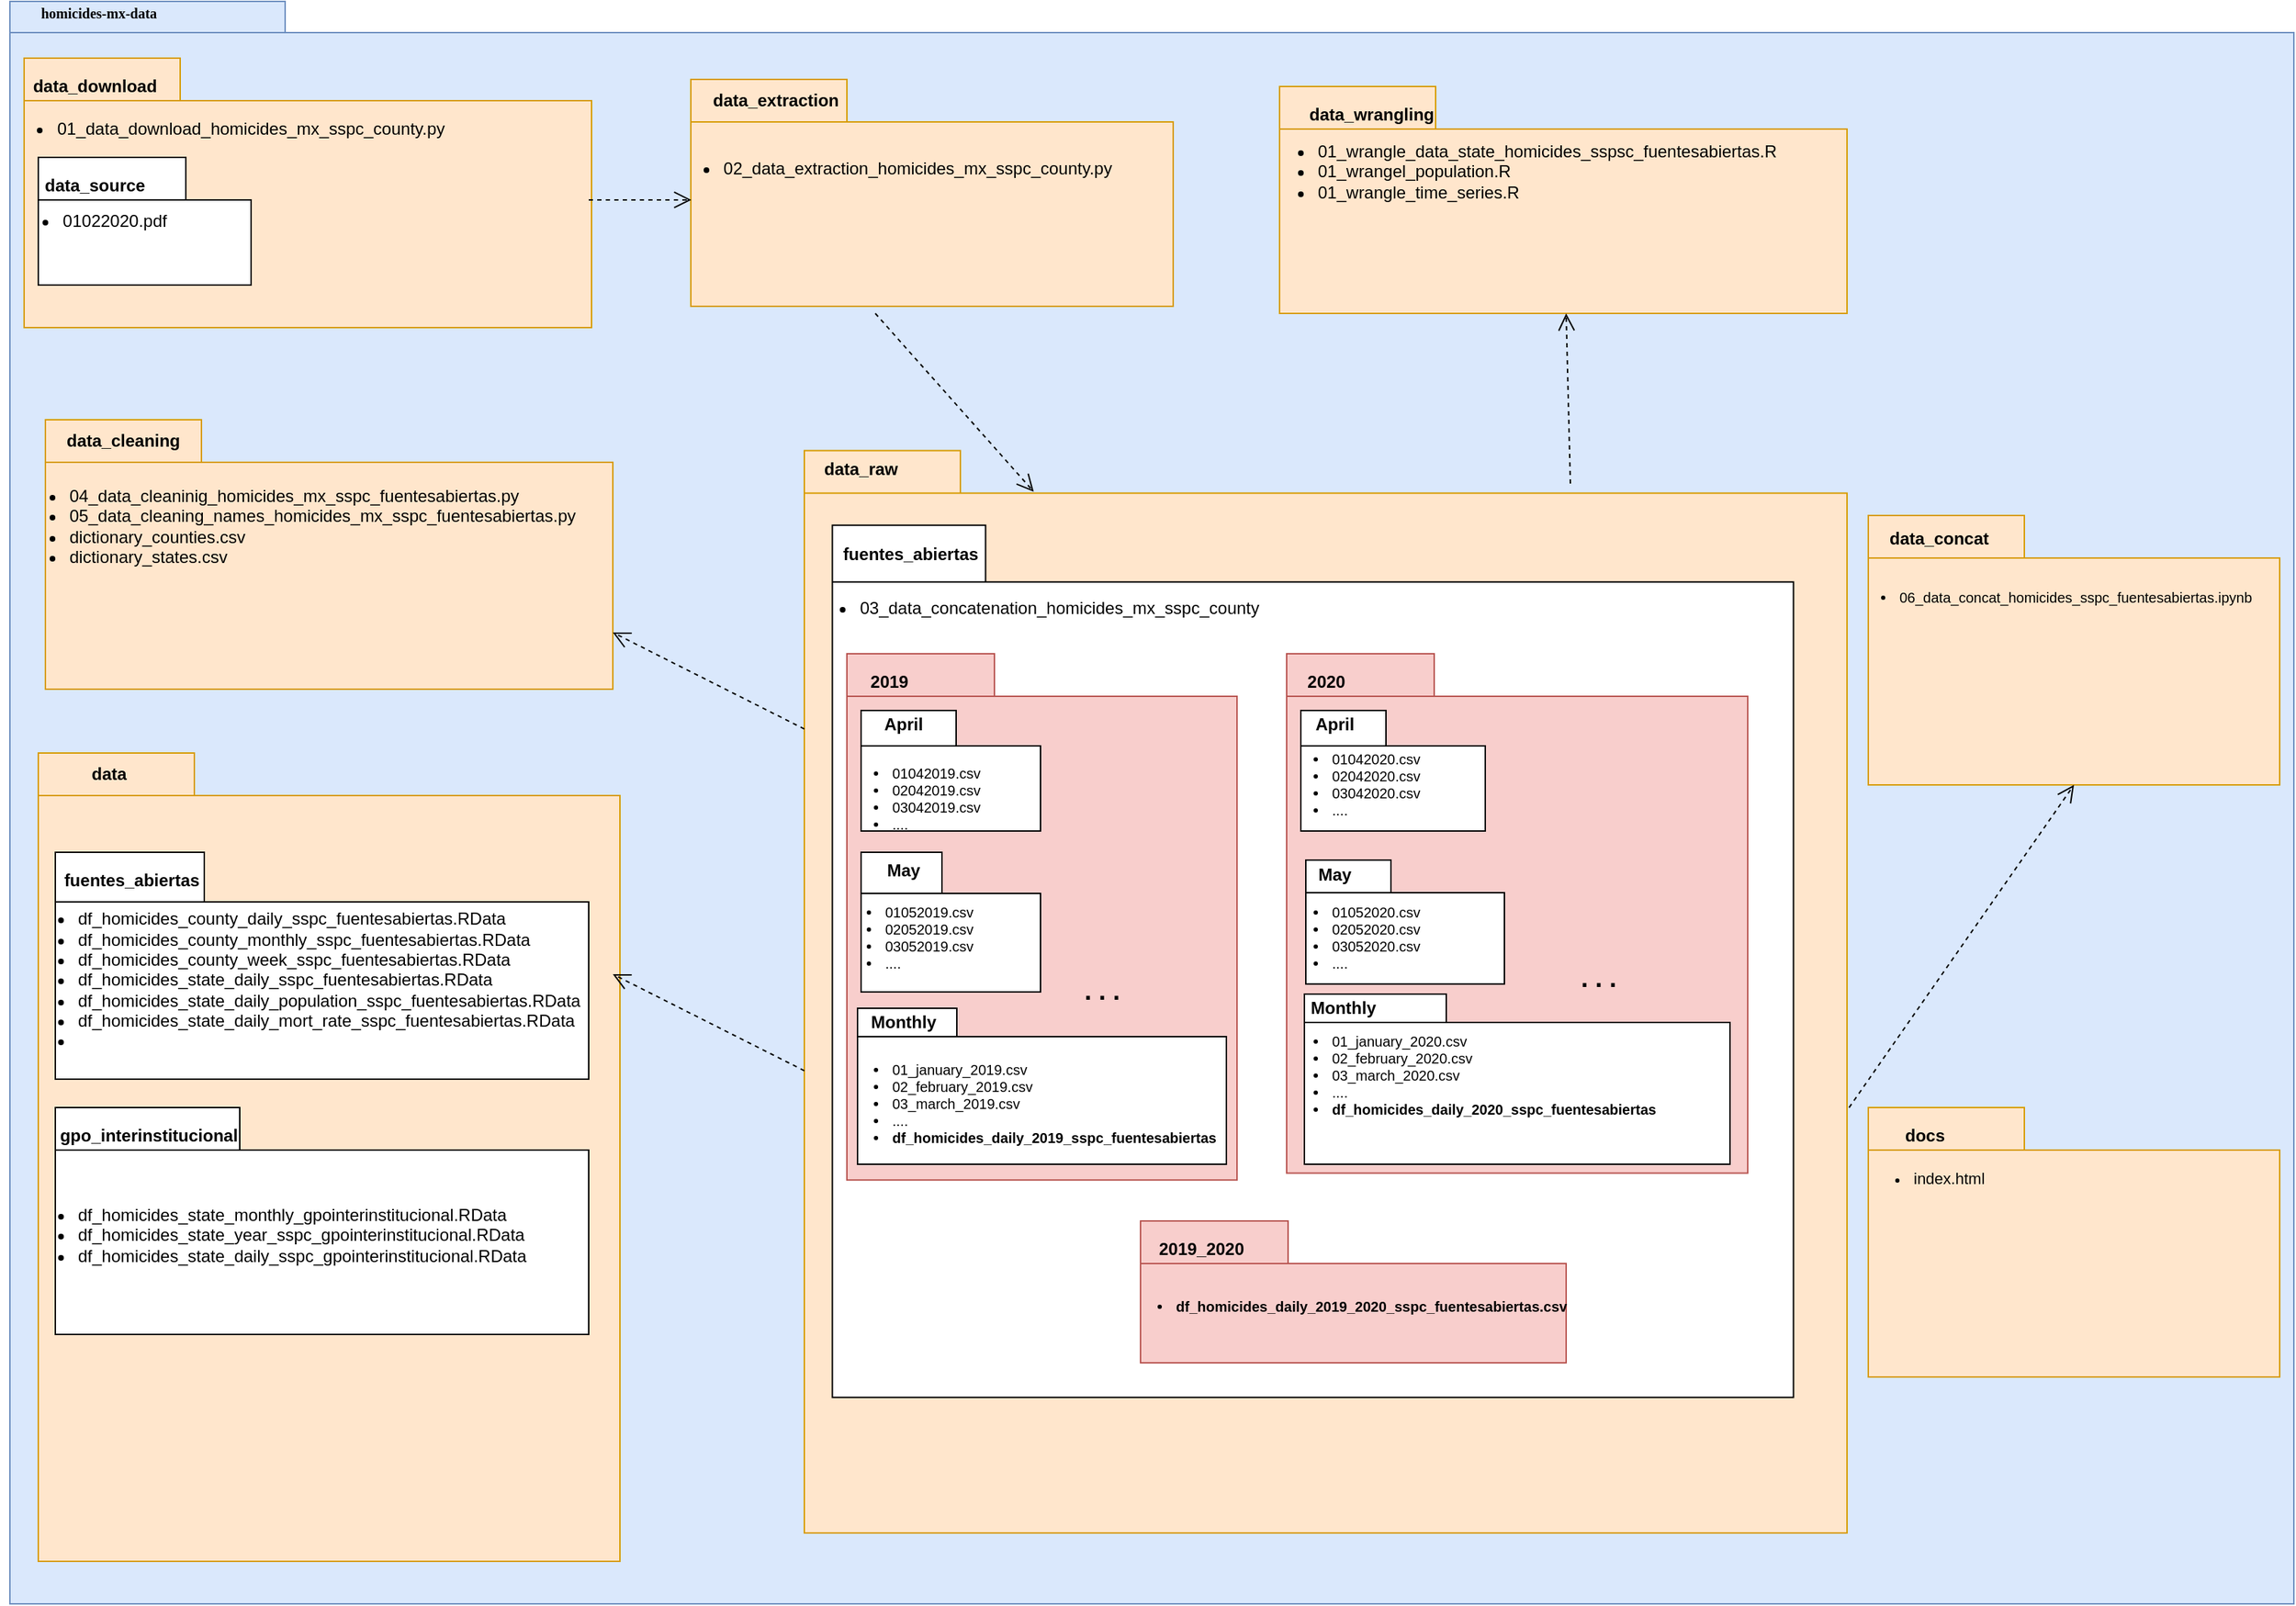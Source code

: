 <mxfile version="13.7.1"><diagram name="Page-1" id="b5b7bab2-c9e2-2cf4-8b2a-24fd1a2a6d21"><mxGraphModel dx="1351" dy="930" grid="1" gridSize="10" guides="1" tooltips="1" connect="1" arrows="1" fold="1" page="1" pageScale="1" pageWidth="827" pageHeight="1169" background="#ffffff" math="0" shadow="0"><root><mxCell id="0"/><mxCell id="1" parent="0"/><mxCell id="6e0c8c40b5770093-72" value="" style="shape=folder;fontStyle=1;spacingTop=10;tabWidth=194;tabHeight=22;tabPosition=left;html=1;rounded=0;shadow=0;comic=0;labelBackgroundColor=none;strokeWidth=1;fillColor=#dae8fc;fontFamily=Verdana;fontSize=10;align=center;strokeColor=#6c8ebf;" parent="1" vertex="1"><mxGeometry x="30" y="30" width="1610" height="1130" as="geometry"/></mxCell><mxCell id="6e0c8c40b5770093-65" style="edgeStyle=none;rounded=0;html=1;dashed=1;labelBackgroundColor=none;startFill=0;endArrow=open;endFill=0;endSize=10;fontFamily=Verdana;fontSize=10;entryX=0.22;entryY=0.038;entryPerimeter=0;entryDx=0;entryDy=0;" parent="1" edge="1" target="vD4ai0mjvqaFifeZC_77-37"><mxGeometry relative="1" as="geometry"><mxPoint x="640" y="250" as="sourcePoint"/><mxPoint x="749.954" y="388.82" as="targetPoint"/><Array as="points"/></mxGeometry></mxCell><mxCell id="6e0c8c40b5770093-70" style="edgeStyle=none;rounded=0;html=1;dashed=1;labelBackgroundColor=none;startFill=0;endArrow=open;endFill=0;endSize=10;fontFamily=Verdana;fontSize=10;exitX=1.003;exitY=0.363;exitPerimeter=0;" parent="1" edge="1"><mxGeometry relative="1" as="geometry"><mxPoint x="873.496" y="896.66" as="sourcePoint"/><mxPoint x="1032.5" y="730.004" as="targetPoint"/></mxGeometry></mxCell><mxCell id="6e0c8c40b5770093-73" value="&lt;b&gt;homicides-mx-data&lt;/b&gt;" style="text;html=1;align=left;verticalAlign=top;spacingTop=-4;fontSize=10;fontFamily=Verdana" parent="1" vertex="1"><mxGeometry x="50" y="30" width="130" height="20" as="geometry"/></mxCell><mxCell id="6e0c8c40b5770093-4" value="" style="shape=folder;fontStyle=1;spacingTop=10;tabWidth=110;tabHeight=30;tabPosition=left;html=1;rounded=0;shadow=0;comic=0;labelBackgroundColor=none;strokeWidth=1;fontFamily=Verdana;fontSize=10;align=center;fillColor=#ffe6cc;strokeColor=#d79b00;" parent="1" vertex="1"><mxGeometry x="40" y="70" width="400" height="190" as="geometry"/></mxCell><mxCell id="vD4ai0mjvqaFifeZC_77-12" value="&lt;ul&gt;&lt;li&gt;01_data_download_homicides_mx_sspc_county.py&lt;/li&gt;&lt;/ul&gt;" style="text;html=1;strokeColor=none;fillColor=none;align=center;verticalAlign=middle;whiteSpace=wrap;rounded=0;" parent="1" vertex="1"><mxGeometry x="160" y="110" width="40" height="20" as="geometry"/></mxCell><mxCell id="vD4ai0mjvqaFifeZC_77-15" value="" style="group" parent="1" vertex="1" connectable="0"><mxGeometry x="50" y="140" width="150" height="90" as="geometry"/></mxCell><mxCell id="vD4ai0mjvqaFifeZC_77-16" value="&lt;div&gt;&lt;br&gt;&lt;/div&gt;&lt;div&gt;&lt;br&gt;&lt;/div&gt;" style="shape=folder;fontStyle=1;spacingTop=10;tabWidth=104;tabHeight=30;tabPosition=left;html=1;rounded=0;shadow=0;comic=0;labelBackgroundColor=none;strokeWidth=1;fontFamily=Verdana;fontSize=10;align=center;" parent="vD4ai0mjvqaFifeZC_77-15" vertex="1"><mxGeometry width="150" height="90" as="geometry"/></mxCell><mxCell id="vD4ai0mjvqaFifeZC_77-27" value="&lt;ul&gt;&lt;li&gt;01022020.pdf&lt;br&gt;&lt;/li&gt;&lt;/ul&gt;" style="text;html=1;strokeColor=none;fillColor=none;align=center;verticalAlign=middle;whiteSpace=wrap;rounded=0;" parent="vD4ai0mjvqaFifeZC_77-15" vertex="1"><mxGeometry x="13.5" y="35" width="40" height="20" as="geometry"/></mxCell><mxCell id="vD4ai0mjvqaFifeZC_77-29" value="&lt;b&gt;data_source&lt;/b&gt;" style="text;html=1;strokeColor=none;fillColor=none;align=center;verticalAlign=middle;whiteSpace=wrap;rounded=0;" parent="vD4ai0mjvqaFifeZC_77-15" vertex="1"><mxGeometry x="20" y="10" width="40" height="20" as="geometry"/></mxCell><mxCell id="vD4ai0mjvqaFifeZC_77-19" value="&lt;b&gt;data_download&lt;/b&gt;" style="text;html=1;strokeColor=none;fillColor=none;align=center;verticalAlign=middle;whiteSpace=wrap;rounded=0;" parent="1" vertex="1"><mxGeometry x="70" y="80" width="40" height="20" as="geometry"/></mxCell><mxCell id="vD4ai0mjvqaFifeZC_77-33" value="" style="shape=folder;fontStyle=1;spacingTop=10;tabWidth=110;tabHeight=30;tabPosition=left;html=1;rounded=0;shadow=0;comic=0;labelBackgroundColor=none;strokeWidth=1;fontFamily=Verdana;fontSize=10;align=center;fillColor=#ffe6cc;strokeColor=#d79b00;" parent="1" vertex="1"><mxGeometry x="510" y="85" width="340" height="160" as="geometry"/></mxCell><mxCell id="vD4ai0mjvqaFifeZC_77-34" value="&lt;b&gt;data_extraction&lt;/b&gt;" style="text;html=1;strokeColor=none;fillColor=none;align=center;verticalAlign=middle;whiteSpace=wrap;rounded=0;" parent="1" vertex="1"><mxGeometry x="550" y="90" width="40" height="20" as="geometry"/></mxCell><mxCell id="vD4ai0mjvqaFifeZC_77-35" value="&lt;br&gt;&lt;ul&gt;&lt;li&gt;02_data_extraction_homicides_mx_sspc_county.py&lt;br&gt;&lt;/li&gt;&lt;/ul&gt;" style="text;html=1;strokeColor=none;fillColor=none;align=center;verticalAlign=middle;whiteSpace=wrap;rounded=0;" parent="1" vertex="1"><mxGeometry x="630" y="130" width="40" height="20" as="geometry"/></mxCell><mxCell id="vD4ai0mjvqaFifeZC_77-37" value="" style="shape=folder;fontStyle=1;spacingTop=10;tabWidth=110;tabHeight=30;tabPosition=left;html=1;rounded=0;shadow=0;comic=0;labelBackgroundColor=none;strokeWidth=1;fontFamily=Verdana;fontSize=10;align=center;fillColor=#ffe6cc;strokeColor=#d79b00;" parent="1" vertex="1"><mxGeometry x="590" y="346.75" width="735" height="763.25" as="geometry"/></mxCell><mxCell id="vD4ai0mjvqaFifeZC_77-39" value="&lt;b&gt;data_raw&lt;/b&gt;" style="text;html=1;strokeColor=none;fillColor=none;align=center;verticalAlign=middle;whiteSpace=wrap;rounded=0;" parent="1" vertex="1"><mxGeometry x="610" y="350" width="40" height="20" as="geometry"/></mxCell><mxCell id="vD4ai0mjvqaFifeZC_77-40" value="" style="group" parent="1" vertex="1" connectable="0"><mxGeometry x="873.5" y="582.5" width="150" height="90" as="geometry"/></mxCell><mxCell id="vD4ai0mjvqaFifeZC_77-42" value="&lt;ul&gt;&lt;li&gt;01022020.pdf&lt;br&gt;&lt;/li&gt;&lt;/ul&gt;" style="text;html=1;strokeColor=none;fillColor=none;align=center;verticalAlign=middle;whiteSpace=wrap;rounded=0;" parent="vD4ai0mjvqaFifeZC_77-40" vertex="1"><mxGeometry x="13.5" y="35" width="40" height="20" as="geometry"/></mxCell><mxCell id="vD4ai0mjvqaFifeZC_77-43" value="&lt;b&gt;data_source&lt;/b&gt;" style="text;html=1;strokeColor=none;fillColor=none;align=center;verticalAlign=middle;whiteSpace=wrap;rounded=0;" parent="vD4ai0mjvqaFifeZC_77-40" vertex="1"><mxGeometry x="20" y="10" width="40" height="20" as="geometry"/></mxCell><mxCell id="igSvPkBAzAAkqw4mpFBx-1" value="&lt;div&gt;&lt;br&gt;&lt;/div&gt;&lt;div&gt;&lt;br&gt;&lt;/div&gt;" style="shape=folder;fontStyle=1;spacingTop=10;tabWidth=108;tabHeight=40;tabPosition=left;html=1;rounded=0;shadow=0;comic=0;labelBackgroundColor=none;strokeWidth=1;fontFamily=Verdana;fontSize=10;align=center;" vertex="1" parent="1"><mxGeometry x="609.75" y="399.38" width="677.5" height="615" as="geometry"/></mxCell><mxCell id="igSvPkBAzAAkqw4mpFBx-2" value="&lt;b&gt;fuentes_abiertas&lt;/b&gt;" style="text;html=1;strokeColor=none;fillColor=none;align=center;verticalAlign=middle;whiteSpace=wrap;rounded=0;" vertex="1" parent="1"><mxGeometry x="645" y="410" width="40" height="20" as="geometry"/></mxCell><mxCell id="igSvPkBAzAAkqw4mpFBx-3" value="&lt;br&gt;&lt;ul&gt;&lt;li&gt;03_data_concatenation_homicides_mx_sspc_county&lt;br&gt;&lt;/li&gt;&lt;/ul&gt;" style="text;html=1;strokeColor=none;fillColor=none;align=center;verticalAlign=middle;whiteSpace=wrap;rounded=0;" vertex="1" parent="1"><mxGeometry x="730" y="440" width="40" height="20" as="geometry"/></mxCell><mxCell id="igSvPkBAzAAkqw4mpFBx-4" value="" style="shape=folder;fontStyle=1;spacingTop=10;tabWidth=104;tabHeight=30;tabPosition=left;html=1;rounded=0;shadow=0;comic=0;labelBackgroundColor=none;strokeWidth=1;fontFamily=Verdana;fontSize=10;align=center;fillColor=#f8cecc;strokeColor=#b85450;" vertex="1" parent="1"><mxGeometry x="620" y="490" width="275" height="371.12" as="geometry"/></mxCell><mxCell id="igSvPkBAzAAkqw4mpFBx-9" value="&lt;b&gt;2019&lt;/b&gt;" style="text;html=1;strokeColor=none;fillColor=none;align=center;verticalAlign=middle;whiteSpace=wrap;rounded=0;" vertex="1" parent="1"><mxGeometry x="630" y="500" width="40" height="20" as="geometry"/></mxCell><mxCell id="igSvPkBAzAAkqw4mpFBx-10" value="&lt;div&gt;&lt;br&gt;&lt;/div&gt;&lt;div&gt;&lt;br&gt;&lt;/div&gt;" style="shape=folder;fontStyle=1;spacingTop=10;tabWidth=67;tabHeight=25;tabPosition=left;html=1;rounded=0;shadow=0;comic=0;labelBackgroundColor=none;strokeWidth=1;fontFamily=Verdana;fontSize=10;align=center;" vertex="1" parent="1"><mxGeometry x="630" y="530" width="126.5" height="85" as="geometry"/></mxCell><mxCell id="igSvPkBAzAAkqw4mpFBx-11" value="April" style="text;html=1;strokeColor=none;fillColor=none;align=center;verticalAlign=middle;whiteSpace=wrap;rounded=0;fontStyle=1" vertex="1" parent="1"><mxGeometry x="640" y="530" width="40" height="20" as="geometry"/></mxCell><mxCell id="igSvPkBAzAAkqw4mpFBx-12" value="&lt;font style=&quot;font-size: 10px&quot;&gt;&lt;br&gt;&lt;/font&gt;&lt;ul style=&quot;font-size: 10px&quot;&gt;&lt;li&gt;&lt;font style=&quot;font-size: 10px&quot;&gt;01042019.csv&lt;/font&gt;&lt;/li&gt;&lt;li&gt;&lt;font style=&quot;font-size: 10px&quot;&gt;02042019.csv&lt;/font&gt;&lt;/li&gt;&lt;li&gt;&lt;font style=&quot;font-size: 10px&quot;&gt;03042019.csv&lt;/font&gt;&lt;/li&gt;&lt;li&gt;&lt;font style=&quot;font-size: 10px&quot;&gt;....&lt;br&gt;&lt;/font&gt;&lt;/li&gt;&lt;/ul&gt;" style="text;html=1;strokeColor=none;fillColor=none;align=left;verticalAlign=middle;whiteSpace=wrap;rounded=0;" vertex="1" parent="1"><mxGeometry x="610" y="575" width="40" height="20" as="geometry"/></mxCell><mxCell id="igSvPkBAzAAkqw4mpFBx-13" value="&lt;div&gt;&lt;br&gt;&lt;/div&gt;&lt;div&gt;&lt;br&gt;&lt;/div&gt;" style="shape=folder;fontStyle=1;spacingTop=10;tabWidth=57;tabHeight=29;tabPosition=left;html=1;rounded=0;shadow=0;comic=0;labelBackgroundColor=none;strokeWidth=1;fontFamily=Verdana;fontSize=10;align=center;" vertex="1" parent="1"><mxGeometry x="630" y="630" width="126.5" height="98.5" as="geometry"/></mxCell><mxCell id="igSvPkBAzAAkqw4mpFBx-14" value="May" style="text;html=1;strokeColor=none;fillColor=none;align=center;verticalAlign=middle;whiteSpace=wrap;rounded=0;fontStyle=1" vertex="1" parent="1"><mxGeometry x="640" y="632.63" width="40" height="20" as="geometry"/></mxCell><mxCell id="igSvPkBAzAAkqw4mpFBx-16" value="&lt;font style=&quot;font-size: 10px&quot;&gt;&lt;br&gt;&lt;/font&gt;&lt;ul style=&quot;font-size: 10px&quot;&gt;&lt;li&gt;&lt;font style=&quot;font-size: 10px&quot;&gt;01052019.csv&lt;/font&gt;&lt;/li&gt;&lt;li&gt;&lt;font style=&quot;font-size: 10px&quot;&gt;02052019.csv&lt;/font&gt;&lt;/li&gt;&lt;li&gt;&lt;font style=&quot;font-size: 10px&quot;&gt;03052019.csv&lt;/font&gt;&lt;/li&gt;&lt;li&gt;&lt;font style=&quot;font-size: 10px&quot;&gt;....&lt;br&gt;&lt;/font&gt;&lt;/li&gt;&lt;/ul&gt;" style="text;html=1;strokeColor=none;fillColor=none;align=left;verticalAlign=middle;whiteSpace=wrap;rounded=0;strokeWidth=10;" vertex="1" parent="1"><mxGeometry x="605" y="672.5" width="40" height="20" as="geometry"/></mxCell><mxCell id="igSvPkBAzAAkqw4mpFBx-18" value="&lt;div&gt;&lt;br&gt;&lt;/div&gt;&lt;div&gt;&lt;br&gt;&lt;/div&gt;" style="shape=folder;fontStyle=1;spacingTop=10;tabWidth=70;tabHeight=20;tabPosition=left;html=1;rounded=0;shadow=0;comic=0;labelBackgroundColor=none;strokeWidth=1;fontFamily=Verdana;fontSize=10;align=center;" vertex="1" parent="1"><mxGeometry x="627.5" y="740" width="260" height="110" as="geometry"/></mxCell><mxCell id="igSvPkBAzAAkqw4mpFBx-22" value="Monthly" style="text;html=1;strokeColor=none;fillColor=none;align=center;verticalAlign=middle;whiteSpace=wrap;rounded=0;fontStyle=1" vertex="1" parent="1"><mxGeometry x="640" y="740" width="40" height="20" as="geometry"/></mxCell><mxCell id="igSvPkBAzAAkqw4mpFBx-23" value="&lt;font style=&quot;font-size: 10px&quot;&gt;&lt;br&gt;&lt;/font&gt;&lt;ul style=&quot;font-size: 10px&quot;&gt;&lt;li&gt;&lt;font style=&quot;font-size: 10px&quot;&gt;01_january_2019.csv&lt;/font&gt;&lt;/li&gt;&lt;li&gt;&lt;font style=&quot;font-size: 10px&quot;&gt;02_february_2019.csv&lt;br&gt;&lt;/font&gt;&lt;/li&gt;&lt;li&gt;&lt;font style=&quot;font-size: 10px&quot;&gt;03_march_2019.csv&lt;br&gt;&lt;/font&gt;&lt;/li&gt;&lt;li&gt;&lt;font style=&quot;font-size: 10px&quot;&gt;....&lt;/font&gt;&lt;/li&gt;&lt;li&gt;&lt;font style=&quot;font-size: 10px&quot;&gt;&lt;b&gt;df_homicides_daily_2019_sspc_fuentesabiertas&lt;/b&gt;&lt;br&gt;&lt;/font&gt;&lt;/li&gt;&lt;/ul&gt;" style="text;html=1;strokeColor=none;fillColor=none;align=left;verticalAlign=middle;whiteSpace=wrap;rounded=0;" vertex="1" parent="1"><mxGeometry x="610" y="790" width="40" height="20" as="geometry"/></mxCell><mxCell id="igSvPkBAzAAkqw4mpFBx-25" value="" style="shape=folder;fontStyle=1;spacingTop=10;tabWidth=104;tabHeight=30;tabPosition=left;html=1;rounded=0;shadow=0;comic=0;labelBackgroundColor=none;strokeWidth=1;fontFamily=Verdana;fontSize=10;align=center;fillColor=#f8cecc;strokeColor=#b85450;" vertex="1" parent="1"><mxGeometry x="930" y="490.0" width="325" height="366.25" as="geometry"/></mxCell><mxCell id="igSvPkBAzAAkqw4mpFBx-26" value="&lt;b&gt;2020&lt;/b&gt;" style="text;html=1;strokeColor=none;fillColor=none;align=center;verticalAlign=middle;whiteSpace=wrap;rounded=0;" vertex="1" parent="1"><mxGeometry x="937.5" y="500" width="40" height="20" as="geometry"/></mxCell><mxCell id="igSvPkBAzAAkqw4mpFBx-27" value="&lt;div&gt;&lt;br&gt;&lt;/div&gt;&lt;div&gt;&lt;br&gt;&lt;/div&gt;" style="shape=folder;fontStyle=1;spacingTop=10;tabWidth=60;tabHeight=25;tabPosition=left;html=1;rounded=0;shadow=0;comic=0;labelBackgroundColor=none;strokeWidth=1;fontFamily=Verdana;fontSize=10;align=center;" vertex="1" parent="1"><mxGeometry x="940" y="530" width="130" height="85" as="geometry"/></mxCell><mxCell id="igSvPkBAzAAkqw4mpFBx-28" value="&lt;font style=&quot;font-size: 10px&quot;&gt;&lt;br&gt;&lt;/font&gt;&lt;ul style=&quot;font-size: 10px&quot;&gt;&lt;li&gt;&lt;font style=&quot;font-size: 10px&quot;&gt;01042020.csv&lt;/font&gt;&lt;/li&gt;&lt;li&gt;&lt;font style=&quot;font-size: 10px&quot;&gt;02042020.csv&lt;/font&gt;&lt;/li&gt;&lt;li&gt;&lt;font style=&quot;font-size: 10px&quot;&gt;03042020.csv&lt;/font&gt;&lt;/li&gt;&lt;li&gt;&lt;font style=&quot;font-size: 10px&quot;&gt;....&lt;br&gt;&lt;/font&gt;&lt;/li&gt;&lt;/ul&gt;" style="text;html=1;strokeColor=none;fillColor=none;align=left;verticalAlign=middle;whiteSpace=wrap;rounded=0;" vertex="1" parent="1"><mxGeometry x="920" y="565" width="40" height="20" as="geometry"/></mxCell><mxCell id="igSvPkBAzAAkqw4mpFBx-29" value="&lt;div&gt;&lt;br&gt;&lt;/div&gt;&lt;div&gt;&lt;br&gt;&lt;/div&gt;" style="shape=folder;fontStyle=1;spacingTop=10;tabWidth=60;tabHeight=23;tabPosition=left;html=1;rounded=0;shadow=0;comic=0;labelBackgroundColor=none;strokeWidth=1;fontFamily=Verdana;fontSize=10;align=center;" vertex="1" parent="1"><mxGeometry x="943.5" y="635.56" width="140" height="87.37" as="geometry"/></mxCell><mxCell id="igSvPkBAzAAkqw4mpFBx-30" value="&lt;font style=&quot;font-size: 10px&quot;&gt;&lt;br&gt;&lt;/font&gt;&lt;ul style=&quot;font-size: 10px&quot;&gt;&lt;li&gt;&lt;font style=&quot;font-size: 10px&quot;&gt;01052020.csv&lt;/font&gt;&lt;/li&gt;&lt;li&gt;&lt;font style=&quot;font-size: 10px&quot;&gt;02052020.csv&lt;/font&gt;&lt;/li&gt;&lt;li&gt;&lt;font style=&quot;font-size: 10px&quot;&gt;03052020.csv&lt;/font&gt;&lt;/li&gt;&lt;li&gt;&lt;font style=&quot;font-size: 10px&quot;&gt;....&lt;br&gt;&lt;/font&gt;&lt;/li&gt;&lt;/ul&gt;" style="text;html=1;strokeColor=none;fillColor=none;align=left;verticalAlign=middle;whiteSpace=wrap;rounded=0;" vertex="1" parent="1"><mxGeometry x="920" y="672.5" width="40" height="20" as="geometry"/></mxCell><mxCell id="igSvPkBAzAAkqw4mpFBx-33" value="April" style="text;html=1;strokeColor=none;fillColor=none;align=center;verticalAlign=middle;whiteSpace=wrap;rounded=0;fontStyle=1" vertex="1" parent="1"><mxGeometry x="943.5" y="530" width="40" height="20" as="geometry"/></mxCell><mxCell id="igSvPkBAzAAkqw4mpFBx-34" value="May" style="text;html=1;strokeColor=none;fillColor=none;align=center;verticalAlign=middle;whiteSpace=wrap;rounded=0;fontStyle=1" vertex="1" parent="1"><mxGeometry x="943.5" y="635.56" width="40" height="20" as="geometry"/></mxCell><mxCell id="igSvPkBAzAAkqw4mpFBx-38" value="&lt;div&gt;&lt;br&gt;&lt;/div&gt;&lt;div&gt;&lt;br&gt;&lt;/div&gt;" style="shape=folder;fontStyle=1;spacingTop=10;tabWidth=100;tabHeight=20;tabPosition=left;html=1;rounded=0;shadow=0;comic=0;labelBackgroundColor=none;strokeWidth=1;fontFamily=Verdana;fontSize=10;align=center;" vertex="1" parent="1"><mxGeometry x="942.5" y="730" width="300" height="120" as="geometry"/></mxCell><mxCell id="igSvPkBAzAAkqw4mpFBx-39" value="&lt;font style=&quot;font-size: 10px&quot;&gt;&lt;br&gt;&lt;/font&gt;&lt;ul style=&quot;font-size: 10px&quot;&gt;&lt;li&gt;&lt;font style=&quot;font-size: 10px&quot;&gt;01_january_2020.csv&lt;/font&gt;&lt;/li&gt;&lt;li&gt;&lt;font style=&quot;font-size: 10px&quot;&gt;02_february_2020.csv&lt;br&gt;&lt;/font&gt;&lt;/li&gt;&lt;li&gt;&lt;font style=&quot;font-size: 10px&quot;&gt;03_march_2020.csv&lt;br&gt;&lt;/font&gt;&lt;/li&gt;&lt;li&gt;&lt;font style=&quot;font-size: 10px&quot;&gt;....&lt;/font&gt;&lt;/li&gt;&lt;li&gt;&lt;font style=&quot;font-size: 10px&quot;&gt;&lt;b&gt;df_homicides_daily_2020_sspc_fuentesabiertas&lt;/b&gt;&lt;br&gt;&lt;/font&gt;&lt;/li&gt;&lt;/ul&gt;" style="text;html=1;strokeColor=none;fillColor=none;align=left;verticalAlign=middle;whiteSpace=wrap;rounded=0;" vertex="1" parent="1"><mxGeometry x="920" y="770.0" width="40" height="20" as="geometry"/></mxCell><mxCell id="igSvPkBAzAAkqw4mpFBx-71" value="Monthly" style="text;html=1;strokeColor=none;fillColor=none;align=center;verticalAlign=middle;whiteSpace=wrap;rounded=0;fontStyle=1" vertex="1" parent="1"><mxGeometry x="950" y="730" width="40" height="20" as="geometry"/></mxCell><mxCell id="igSvPkBAzAAkqw4mpFBx-72" value="" style="shape=folder;fontStyle=1;spacingTop=10;tabWidth=104;tabHeight=30;tabPosition=left;html=1;rounded=0;shadow=0;comic=0;labelBackgroundColor=none;strokeWidth=1;fontFamily=Verdana;fontSize=10;align=center;fillColor=#f8cecc;strokeColor=#b85450;" vertex="1" parent="1"><mxGeometry x="827" y="890" width="300" height="100" as="geometry"/></mxCell><mxCell id="igSvPkBAzAAkqw4mpFBx-73" value="&lt;b&gt;2019_2020&lt;/b&gt;" style="text;html=1;strokeColor=none;fillColor=none;align=center;verticalAlign=middle;whiteSpace=wrap;rounded=0;" vertex="1" parent="1"><mxGeometry x="850" y="900" width="40" height="20" as="geometry"/></mxCell><mxCell id="igSvPkBAzAAkqw4mpFBx-74" value="&lt;ul style=&quot;font-size: 10px&quot;&gt;&lt;li&gt;&lt;b&gt;df_homicides_daily_2019_2020_sspc_fuentesabiertas.csv&lt;/b&gt;&lt;br&gt;&lt;/li&gt;&lt;/ul&gt;" style="text;html=1;strokeColor=none;fillColor=none;align=left;verticalAlign=middle;whiteSpace=wrap;rounded=0;" vertex="1" parent="1"><mxGeometry x="810" y="940.0" width="40" height="20" as="geometry"/></mxCell><mxCell id="igSvPkBAzAAkqw4mpFBx-76" value="&lt;b&gt;&lt;font style=&quot;font-size: 18px&quot;&gt;. . .&lt;/font&gt;&lt;/b&gt;" style="text;html=1;strokeColor=none;fillColor=none;align=center;verticalAlign=middle;whiteSpace=wrap;rounded=0;" vertex="1" parent="1"><mxGeometry x="780" y="717.63" width="40" height="21.5" as="geometry"/></mxCell><mxCell id="igSvPkBAzAAkqw4mpFBx-78" value="&lt;b&gt;&lt;font style=&quot;font-size: 18px&quot;&gt;. . .&lt;/font&gt;&lt;/b&gt;" style="text;html=1;strokeColor=none;fillColor=none;align=center;verticalAlign=middle;whiteSpace=wrap;rounded=0;" vertex="1" parent="1"><mxGeometry x="1130" y="708.5" width="40" height="21.5" as="geometry"/></mxCell><mxCell id="igSvPkBAzAAkqw4mpFBx-79" value="" style="shape=folder;fontStyle=1;spacingTop=10;tabWidth=110;tabHeight=30;tabPosition=left;html=1;rounded=0;shadow=0;comic=0;labelBackgroundColor=none;strokeWidth=1;fontFamily=Verdana;fontSize=10;align=center;fillColor=#ffe6cc;strokeColor=#d79b00;" vertex="1" parent="1"><mxGeometry x="55" y="325" width="400" height="190" as="geometry"/></mxCell><mxCell id="igSvPkBAzAAkqw4mpFBx-80" value="&lt;b&gt;data_cleaning&lt;/b&gt;" style="text;html=1;strokeColor=none;fillColor=none;align=center;verticalAlign=middle;whiteSpace=wrap;rounded=0;" vertex="1" parent="1"><mxGeometry x="90" y="330" width="40" height="20" as="geometry"/></mxCell><mxCell id="igSvPkBAzAAkqw4mpFBx-81" value="&lt;div align=&quot;left&quot;&gt;&lt;ul&gt;&lt;li&gt;04_data_cleaninig_homicides_mx_sspc_fuentesabiertas.py&lt;/li&gt;&lt;li&gt;05_data_cleaning_names_homicides_mx_sspc_fuentesabiertas.py&lt;/li&gt;&lt;li&gt;dictionary_counties.csv&lt;/li&gt;&lt;li&gt;dictionary_states.csv&lt;br&gt;&lt;/li&gt;&lt;/ul&gt;&lt;/div&gt;" style="text;html=1;strokeColor=none;fillColor=none;align=left;verticalAlign=middle;whiteSpace=wrap;rounded=0;" vertex="1" parent="1"><mxGeometry x="30" y="390" width="40" height="20" as="geometry"/></mxCell><mxCell id="igSvPkBAzAAkqw4mpFBx-82" value="" style="shape=folder;fontStyle=1;spacingTop=10;tabWidth=110;tabHeight=30;tabPosition=left;html=1;rounded=0;shadow=0;comic=0;labelBackgroundColor=none;strokeWidth=1;fontFamily=Verdana;fontSize=10;align=center;fillColor=#ffe6cc;strokeColor=#d79b00;" vertex="1" parent="1"><mxGeometry x="925" y="90" width="400" height="160" as="geometry"/></mxCell><mxCell id="igSvPkBAzAAkqw4mpFBx-83" value="&lt;b&gt;data_wrangling&lt;/b&gt;" style="text;html=1;strokeColor=none;fillColor=none;align=center;verticalAlign=middle;whiteSpace=wrap;rounded=0;" vertex="1" parent="1"><mxGeometry x="970" y="100" width="40" height="20" as="geometry"/></mxCell><mxCell id="igSvPkBAzAAkqw4mpFBx-89" style="edgeStyle=orthogonalEdgeStyle;rounded=0;orthogonalLoop=1;jettySize=auto;html=1;exitX=0.5;exitY=1;exitDx=0;exitDy=0;fontColor=#000000;" edge="1" parent="1" source="vD4ai0mjvqaFifeZC_77-35" target="vD4ai0mjvqaFifeZC_77-35"><mxGeometry relative="1" as="geometry"/></mxCell><mxCell id="igSvPkBAzAAkqw4mpFBx-103" style="edgeStyle=orthogonalEdgeStyle;rounded=0;orthogonalLoop=1;jettySize=auto;html=1;exitX=0.5;exitY=1;exitDx=0;exitDy=0;fontColor=#000000;" edge="1" parent="1" source="igSvPkBAzAAkqw4mpFBx-78" target="igSvPkBAzAAkqw4mpFBx-78"><mxGeometry relative="1" as="geometry"/></mxCell><mxCell id="igSvPkBAzAAkqw4mpFBx-107" value="" style="shape=folder;fontStyle=1;spacingTop=10;tabWidth=110;tabHeight=30;tabPosition=left;html=1;rounded=0;shadow=0;comic=0;labelBackgroundColor=none;strokeWidth=1;fontFamily=Verdana;fontSize=10;align=center;fillColor=#ffe6cc;strokeColor=#d79b00;" vertex="1" parent="1"><mxGeometry x="50" y="560" width="410" height="570" as="geometry"/></mxCell><mxCell id="igSvPkBAzAAkqw4mpFBx-108" value="" style="group" vertex="1" connectable="0" parent="1"><mxGeometry x="62" y="630" width="376" height="160" as="geometry"/></mxCell><mxCell id="igSvPkBAzAAkqw4mpFBx-109" value="&lt;div&gt;&lt;br&gt;&lt;/div&gt;&lt;div&gt;&lt;br&gt;&lt;/div&gt;" style="shape=folder;fontStyle=1;spacingTop=10;tabWidth=105;tabHeight=35;tabPosition=left;html=1;rounded=0;shadow=0;comic=0;labelBackgroundColor=none;strokeWidth=1;fontFamily=Verdana;fontSize=10;align=center;" vertex="1" parent="igSvPkBAzAAkqw4mpFBx-108"><mxGeometry width="376.0" height="160" as="geometry"/></mxCell><mxCell id="igSvPkBAzAAkqw4mpFBx-111" value="&lt;b&gt;fuentes_abiertas&lt;/b&gt;" style="text;html=1;strokeColor=none;fillColor=none;align=center;verticalAlign=middle;whiteSpace=wrap;rounded=0;" vertex="1" parent="igSvPkBAzAAkqw4mpFBx-108"><mxGeometry x="27.931" y="10" width="51.566" height="20" as="geometry"/></mxCell><mxCell id="igSvPkBAzAAkqw4mpFBx-117" value="&lt;div align=&quot;left&quot;&gt;&lt;ul&gt;&lt;li&gt;df_homicides_county_daily_sspc_fuentesabiertas.RData&lt;/li&gt;&lt;li&gt;df_homicides_county_monthly_sspc_fuentesabiertas.RData&lt;/li&gt;&lt;li&gt;df_homicides_county_week_sspc_fuentesabiertas.RData&lt;br&gt;&lt;/li&gt;&lt;li&gt;df_homicides_state_daily_sspc_fuentesabiertas.RData&lt;/li&gt;&lt;li&gt;df_homicides_state_daily_population_sspc_fuentesabiertas.RData&lt;br&gt;&lt;/li&gt;&lt;li&gt;df_homicides_state_daily_mort_rate_sspc_fuentesabiertas.RData&lt;/li&gt;&lt;li&gt;&lt;br&gt;&lt;/li&gt;&lt;/ul&gt;&lt;/div&gt;" style="text;html=1;strokeColor=none;fillColor=none;align=left;verticalAlign=middle;whiteSpace=wrap;rounded=0;" vertex="1" parent="igSvPkBAzAAkqw4mpFBx-108"><mxGeometry x="-25.783" y="80" width="42.971" height="20" as="geometry"/></mxCell><mxCell id="igSvPkBAzAAkqw4mpFBx-112" value="&lt;b&gt;data&lt;/b&gt;" style="text;html=1;strokeColor=none;fillColor=none;align=center;verticalAlign=middle;whiteSpace=wrap;rounded=0;" vertex="1" parent="1"><mxGeometry x="80" y="565" width="40" height="20" as="geometry"/></mxCell><mxCell id="igSvPkBAzAAkqw4mpFBx-118" value="" style="group" vertex="1" connectable="0" parent="1"><mxGeometry x="62" y="810" width="376" height="160" as="geometry"/></mxCell><mxCell id="igSvPkBAzAAkqw4mpFBx-119" value="&lt;div&gt;&lt;br&gt;&lt;/div&gt;&lt;div&gt;&lt;br&gt;&lt;/div&gt;" style="shape=folder;fontStyle=1;spacingTop=10;tabWidth=130;tabHeight=30;tabPosition=left;html=1;rounded=0;shadow=0;comic=0;labelBackgroundColor=none;strokeWidth=1;fontFamily=Verdana;fontSize=10;align=center;" vertex="1" parent="igSvPkBAzAAkqw4mpFBx-118"><mxGeometry width="376.0" height="160" as="geometry"/></mxCell><mxCell id="igSvPkBAzAAkqw4mpFBx-120" value="&lt;b&gt;gpo_interinstitucional&lt;/b&gt;" style="text;html=1;strokeColor=none;fillColor=none;align=center;verticalAlign=middle;whiteSpace=wrap;rounded=0;" vertex="1" parent="igSvPkBAzAAkqw4mpFBx-118"><mxGeometry x="40.001" y="10" width="51.566" height="20" as="geometry"/></mxCell><mxCell id="igSvPkBAzAAkqw4mpFBx-121" value="&lt;div align=&quot;left&quot;&gt;&lt;ul&gt;&lt;li&gt;df_homicides_state_monthly_gpointerinstitucional.RData&lt;/li&gt;&lt;li&gt;df_homicides_state_year_sspc_gpointerinstitucional.RData&lt;/li&gt;&lt;li&gt;df_homicides_state_daily_sspc_gpointerinstitucional.RData&lt;br&gt;&lt;/li&gt;&lt;/ul&gt;&lt;/div&gt;" style="text;html=1;strokeColor=none;fillColor=none;align=left;verticalAlign=middle;whiteSpace=wrap;rounded=0;" vertex="1" parent="igSvPkBAzAAkqw4mpFBx-118"><mxGeometry x="-25.783" y="80" width="42.971" height="20" as="geometry"/></mxCell><mxCell id="igSvPkBAzAAkqw4mpFBx-123" value="&lt;ul&gt;&lt;li&gt;01_wrangle_data_state_homicides_sspsc_fuentesabiertas.R&lt;/li&gt;&lt;li&gt;01_wrangel_population.R&lt;/li&gt;&lt;li&gt;01_wrangle_time_series.R&lt;/li&gt;&lt;/ul&gt;" style="text;html=1;strokeColor=none;fillColor=none;align=left;verticalAlign=middle;whiteSpace=wrap;rounded=0;" vertex="1" parent="1"><mxGeometry x="910" y="140" width="40" height="20" as="geometry"/></mxCell><mxCell id="igSvPkBAzAAkqw4mpFBx-125" value="" style="shape=folder;fontStyle=1;spacingTop=10;tabWidth=110;tabHeight=30;tabPosition=left;html=1;rounded=0;shadow=0;comic=0;labelBackgroundColor=none;strokeWidth=1;fontFamily=Verdana;fontSize=10;align=center;fillColor=#ffe6cc;strokeColor=#d79b00;" vertex="1" parent="1"><mxGeometry x="1340" y="392.5" width="290" height="190" as="geometry"/></mxCell><mxCell id="igSvPkBAzAAkqw4mpFBx-126" value="&lt;b&gt;data_concat&lt;/b&gt;" style="text;html=1;strokeColor=none;fillColor=none;align=center;verticalAlign=middle;whiteSpace=wrap;rounded=0;" vertex="1" parent="1"><mxGeometry x="1370" y="399.38" width="40" height="20" as="geometry"/></mxCell><mxCell id="igSvPkBAzAAkqw4mpFBx-127" value="&lt;div align=&quot;left&quot;&gt;&lt;ul style=&quot;font-size: 10px&quot;&gt;&lt;li&gt;06_data_concat_homicides_sspc_fuentesabiertas.ipynb&lt;/li&gt;&lt;/ul&gt;&lt;/div&gt;" style="text;html=1;strokeColor=none;fillColor=none;align=left;verticalAlign=middle;whiteSpace=wrap;rounded=0;" vertex="1" parent="1"><mxGeometry x="1320" y="440" width="40" height="20" as="geometry"/></mxCell><mxCell id="igSvPkBAzAAkqw4mpFBx-131" style="edgeStyle=none;rounded=0;html=1;dashed=1;labelBackgroundColor=none;startFill=0;endArrow=open;endFill=0;endSize=10;fontFamily=Verdana;fontSize=10;entryX=0.001;entryY=0.531;entryDx=0;entryDy=0;entryPerimeter=0;" edge="1" parent="1" target="vD4ai0mjvqaFifeZC_77-33"><mxGeometry relative="1" as="geometry"><mxPoint x="438.0" y="170" as="sourcePoint"/><mxPoint x="490" y="220" as="targetPoint"/><Array as="points"/></mxGeometry></mxCell><mxCell id="igSvPkBAzAAkqw4mpFBx-134" style="edgeStyle=none;rounded=0;html=1;dashed=1;labelBackgroundColor=none;startFill=0;endArrow=open;endFill=0;endSize=10;fontFamily=Verdana;fontSize=10;entryX=0;entryY=0;entryPerimeter=0;entryDx=400;entryDy=150;" edge="1" parent="1" source="vD4ai0mjvqaFifeZC_77-37" target="igSvPkBAzAAkqw4mpFBx-79"><mxGeometry relative="1" as="geometry"><mxPoint x="518.3" y="424.25" as="sourcePoint"/><mxPoint x="630.0" y="550.004" as="targetPoint"/><Array as="points"/></mxGeometry></mxCell><mxCell id="igSvPkBAzAAkqw4mpFBx-135" style="edgeStyle=none;rounded=0;html=1;dashed=1;labelBackgroundColor=none;startFill=0;endArrow=open;endFill=0;endSize=10;fontFamily=Verdana;fontSize=10;" edge="1" parent="1" target="igSvPkBAzAAkqw4mpFBx-82"><mxGeometry relative="1" as="geometry"><mxPoint x="1130.0" y="370.001" as="sourcePoint"/><mxPoint x="995.0" y="301.93" as="targetPoint"/><Array as="points"/></mxGeometry></mxCell><mxCell id="igSvPkBAzAAkqw4mpFBx-136" style="edgeStyle=none;rounded=0;html=1;dashed=1;labelBackgroundColor=none;startFill=0;endArrow=open;endFill=0;endSize=10;fontFamily=Verdana;fontSize=10;entryX=0;entryY=0;entryPerimeter=0;entryDx=400;entryDy=150;" edge="1" parent="1"><mxGeometry relative="1" as="geometry"><mxPoint x="590.0" y="784.031" as="sourcePoint"/><mxPoint x="455.0" y="715.96" as="targetPoint"/><Array as="points"/></mxGeometry></mxCell><mxCell id="igSvPkBAzAAkqw4mpFBx-137" style="edgeStyle=none;rounded=0;html=1;dashed=1;labelBackgroundColor=none;startFill=0;endArrow=open;endFill=0;endSize=10;fontFamily=Verdana;fontSize=10;entryX=0.5;entryY=1;entryPerimeter=0;entryDx=0;entryDy=0;exitX=1.002;exitY=0.607;exitDx=0;exitDy=0;exitPerimeter=0;" edge="1" parent="1" source="vD4ai0mjvqaFifeZC_77-37" target="igSvPkBAzAAkqw4mpFBx-125"><mxGeometry relative="1" as="geometry"><mxPoint x="1495.0" y="918.071" as="sourcePoint"/><mxPoint x="1360.0" y="850" as="targetPoint"/><Array as="points"/></mxGeometry></mxCell><mxCell id="igSvPkBAzAAkqw4mpFBx-138" value="" style="shape=folder;fontStyle=1;spacingTop=10;tabWidth=110;tabHeight=30;tabPosition=left;html=1;rounded=0;shadow=0;comic=0;labelBackgroundColor=none;strokeWidth=1;fontFamily=Verdana;fontSize=10;align=center;fillColor=#ffe6cc;strokeColor=#d79b00;" vertex="1" parent="1"><mxGeometry x="1340" y="810" width="290" height="190" as="geometry"/></mxCell><mxCell id="igSvPkBAzAAkqw4mpFBx-139" value="&lt;b&gt;docs&lt;/b&gt;" style="text;html=1;strokeColor=none;fillColor=none;align=center;verticalAlign=middle;whiteSpace=wrap;rounded=0;" vertex="1" parent="1"><mxGeometry x="1360" y="820" width="40" height="20" as="geometry"/></mxCell><mxCell id="igSvPkBAzAAkqw4mpFBx-140" value="&lt;div align=&quot;left&quot;&gt;&lt;ul style=&quot;font-size: 11px&quot;&gt;&lt;li&gt;index.html&lt;/li&gt;&lt;/ul&gt;&lt;/div&gt;" style="text;html=1;strokeColor=none;fillColor=none;align=left;verticalAlign=middle;whiteSpace=wrap;rounded=0;" vertex="1" parent="1"><mxGeometry x="1330" y="850" width="40" height="20" as="geometry"/></mxCell></root></mxGraphModel></diagram></mxfile>